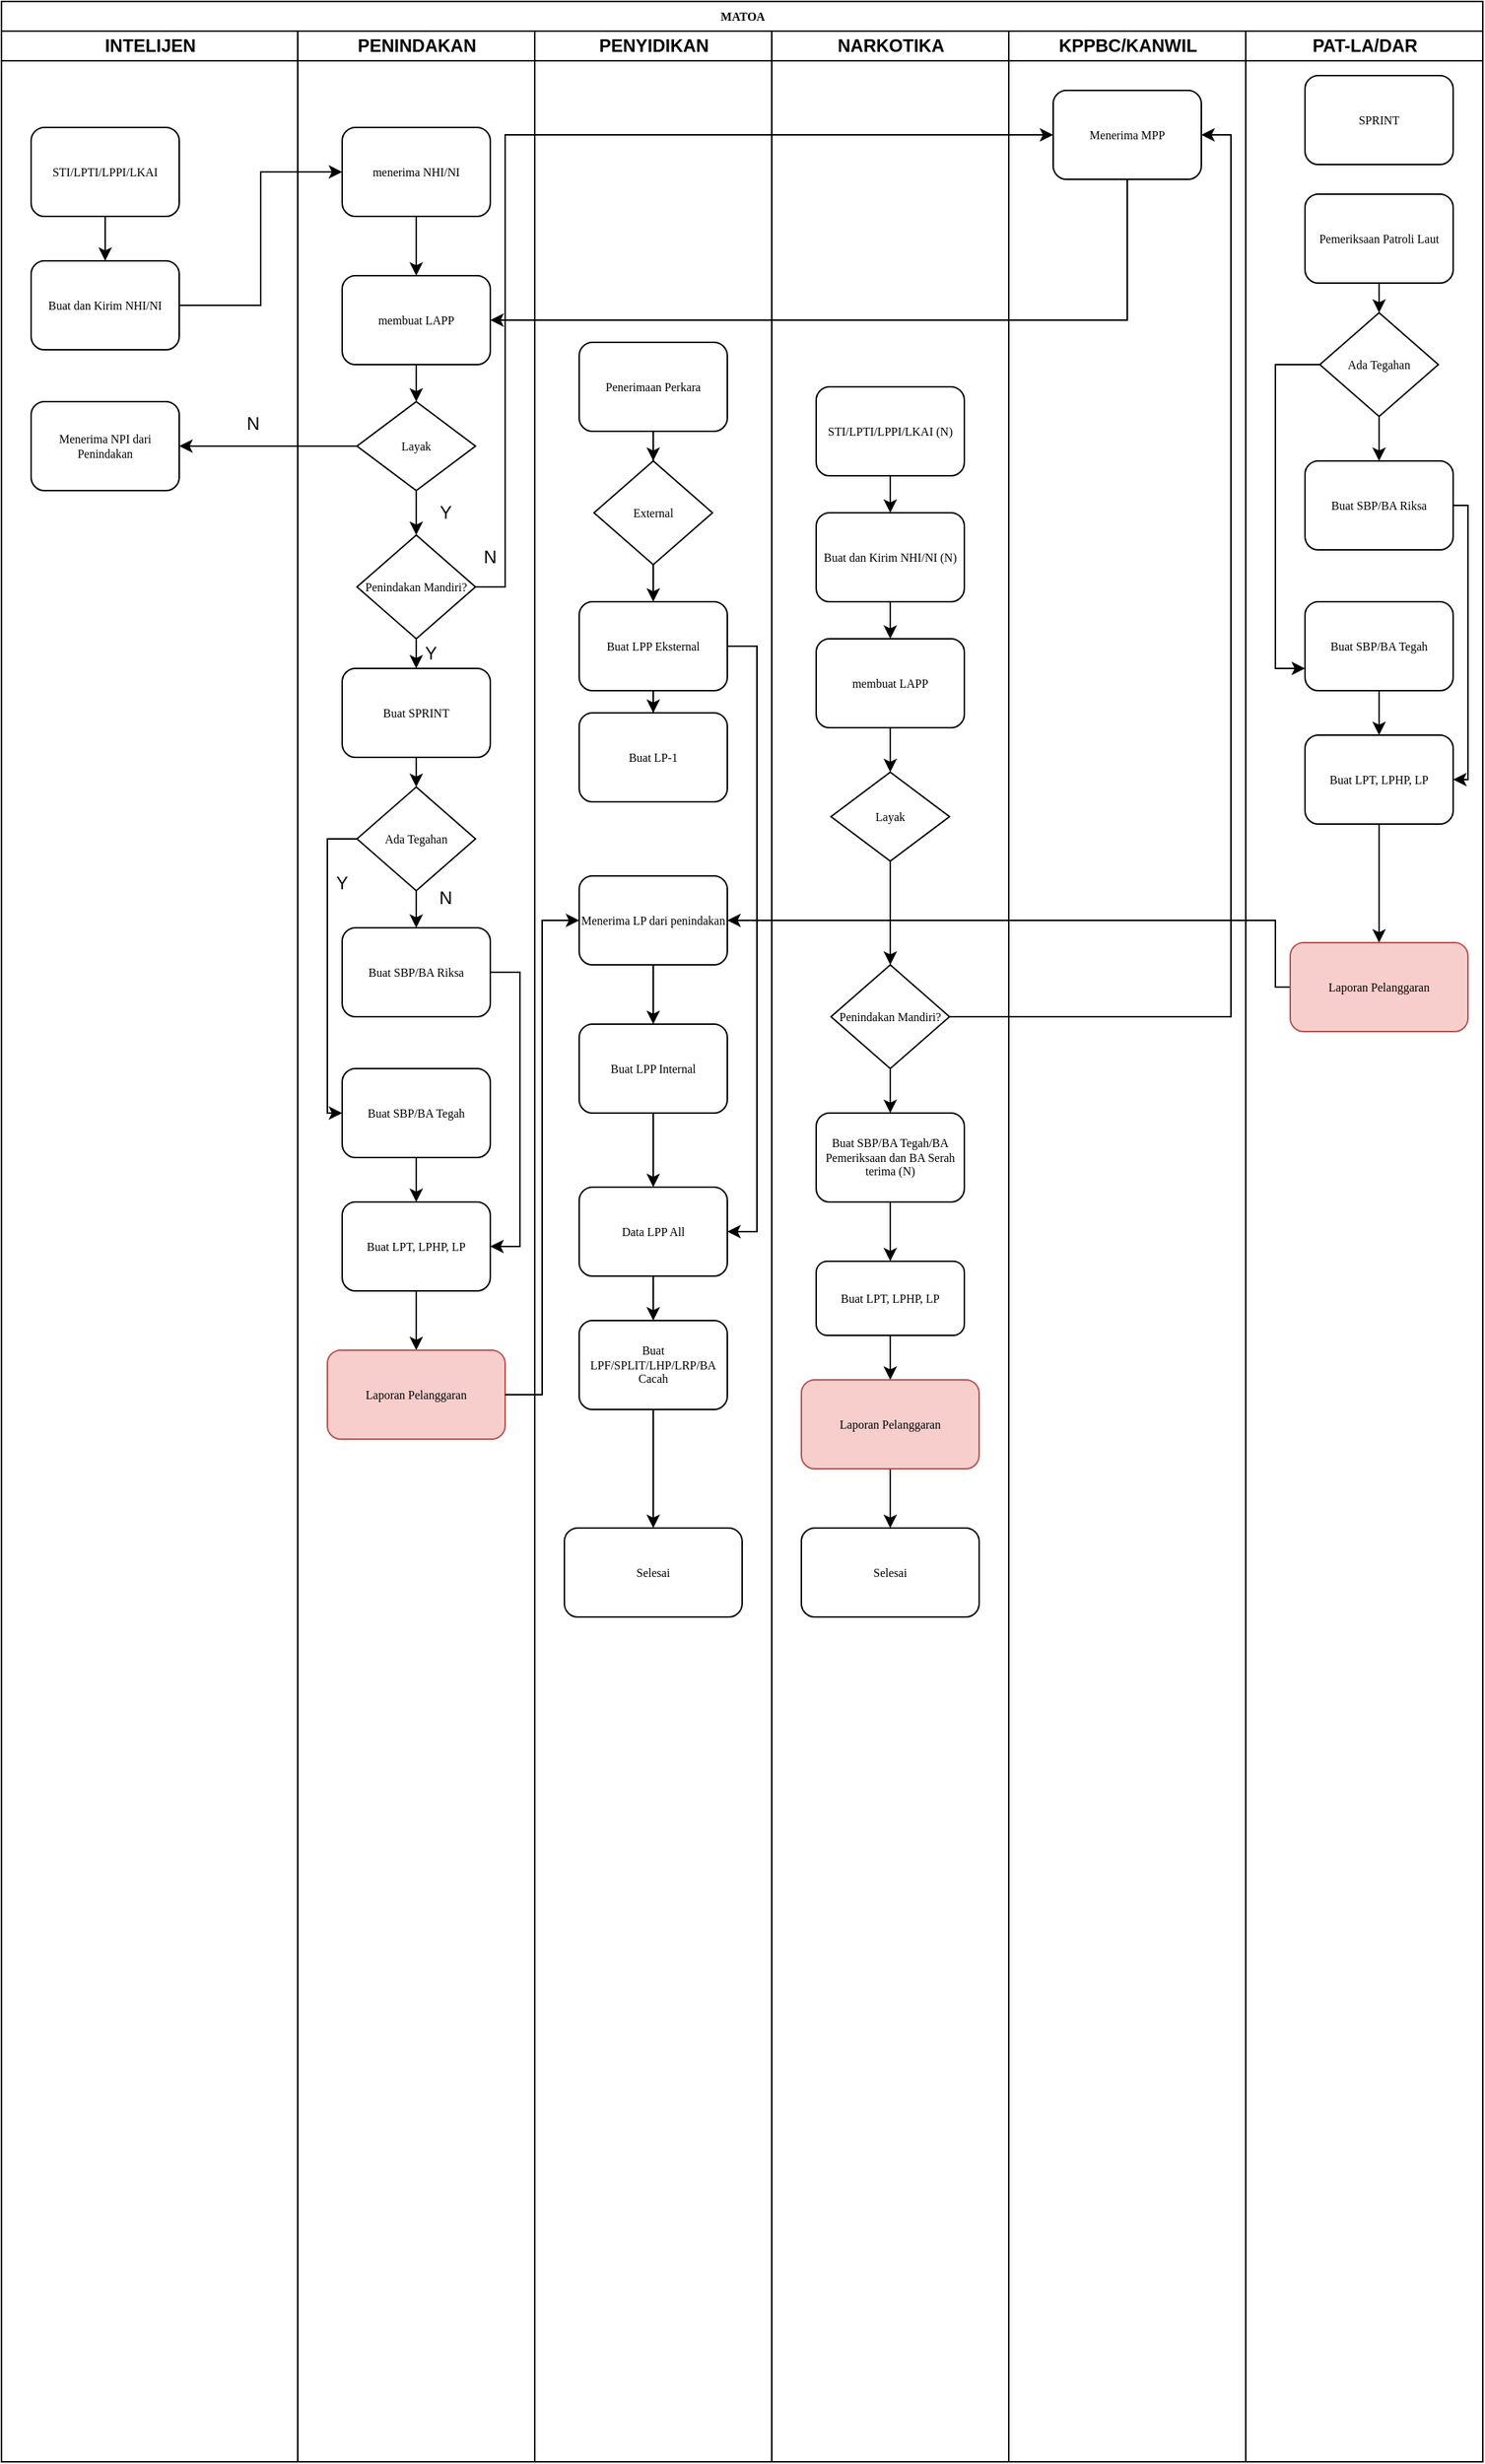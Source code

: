 <mxfile version="17.2.5" type="github">
  <diagram name="Page-1" id="74e2e168-ea6b-b213-b513-2b3c1d86103e">
    <mxGraphModel dx="1038" dy="539" grid="1" gridSize="10" guides="1" tooltips="1" connect="1" arrows="1" fold="1" page="1" pageScale="1" pageWidth="1100" pageHeight="850" background="none" math="0" shadow="0">
      <root>
        <mxCell id="0" />
        <mxCell id="1" parent="0" />
        <mxCell id="77e6c97f196da883-1" value="MATOA" style="swimlane;html=1;childLayout=stackLayout;startSize=20;rounded=0;shadow=0;labelBackgroundColor=none;strokeWidth=1;fontFamily=Verdana;fontSize=8;align=center;" parent="1" vertex="1">
          <mxGeometry x="70" y="20" width="1000" height="1660" as="geometry" />
        </mxCell>
        <mxCell id="77e6c97f196da883-2" value="INTELIJEN" style="swimlane;html=1;startSize=20;" parent="77e6c97f196da883-1" vertex="1">
          <mxGeometry y="20" width="200" height="1640" as="geometry" />
        </mxCell>
        <mxCell id="7GiVfeUsD4dQWoVJkpCe-1" style="edgeStyle=orthogonalEdgeStyle;rounded=0;orthogonalLoop=1;jettySize=auto;html=1;exitX=0.5;exitY=1;exitDx=0;exitDy=0;entryX=0.5;entryY=0;entryDx=0;entryDy=0;" edge="1" parent="77e6c97f196da883-2" source="77e6c97f196da883-8" target="77e6c97f196da883-9">
          <mxGeometry relative="1" as="geometry" />
        </mxCell>
        <mxCell id="77e6c97f196da883-8" value="STI/LPTI/LPPI/LKAI" style="rounded=1;whiteSpace=wrap;html=1;shadow=0;labelBackgroundColor=none;strokeWidth=1;fontFamily=Verdana;fontSize=8;align=center;" parent="77e6c97f196da883-2" vertex="1">
          <mxGeometry x="20" y="65" width="100" height="60" as="geometry" />
        </mxCell>
        <mxCell id="77e6c97f196da883-9" value="Buat dan Kirim NHI/NI" style="rounded=1;whiteSpace=wrap;html=1;shadow=0;labelBackgroundColor=none;strokeWidth=1;fontFamily=Verdana;fontSize=8;align=center;" parent="77e6c97f196da883-2" vertex="1">
          <mxGeometry x="20" y="155" width="100" height="60" as="geometry" />
        </mxCell>
        <mxCell id="7GiVfeUsD4dQWoVJkpCe-15" value="Menerima NPI dari Penindakan" style="rounded=1;whiteSpace=wrap;html=1;shadow=0;labelBackgroundColor=none;strokeWidth=1;fontFamily=Verdana;fontSize=8;align=center;" vertex="1" parent="77e6c97f196da883-2">
          <mxGeometry x="20" y="250" width="100" height="60" as="geometry" />
        </mxCell>
        <mxCell id="7GiVfeUsD4dQWoVJkpCe-20" value="N" style="text;html=1;strokeColor=none;fillColor=none;align=center;verticalAlign=middle;whiteSpace=wrap;rounded=0;" vertex="1" parent="77e6c97f196da883-2">
          <mxGeometry x="140" y="250" width="60" height="30" as="geometry" />
        </mxCell>
        <mxCell id="77e6c97f196da883-3" value="PENINDAKAN" style="swimlane;html=1;startSize=20;" parent="77e6c97f196da883-1" vertex="1">
          <mxGeometry x="200" y="20" width="160" height="1640" as="geometry" />
        </mxCell>
        <mxCell id="7GiVfeUsD4dQWoVJkpCe-5" style="edgeStyle=orthogonalEdgeStyle;rounded=0;orthogonalLoop=1;jettySize=auto;html=1;" edge="1" parent="77e6c97f196da883-3" source="77e6c97f196da883-11" target="7GiVfeUsD4dQWoVJkpCe-4">
          <mxGeometry relative="1" as="geometry" />
        </mxCell>
        <mxCell id="77e6c97f196da883-11" value="menerima NHI/NI" style="rounded=1;whiteSpace=wrap;html=1;shadow=0;labelBackgroundColor=none;strokeWidth=1;fontFamily=Verdana;fontSize=8;align=center;" parent="77e6c97f196da883-3" vertex="1">
          <mxGeometry x="30" y="65" width="100" height="60" as="geometry" />
        </mxCell>
        <mxCell id="7GiVfeUsD4dQWoVJkpCe-7" style="edgeStyle=orthogonalEdgeStyle;rounded=0;orthogonalLoop=1;jettySize=auto;html=1;exitX=0.5;exitY=1;exitDx=0;exitDy=0;" edge="1" parent="77e6c97f196da883-3" source="7GiVfeUsD4dQWoVJkpCe-4" target="7GiVfeUsD4dQWoVJkpCe-6">
          <mxGeometry relative="1" as="geometry" />
        </mxCell>
        <mxCell id="7GiVfeUsD4dQWoVJkpCe-4" value="membuat LAPP" style="rounded=1;whiteSpace=wrap;html=1;shadow=0;labelBackgroundColor=none;strokeWidth=1;fontFamily=Verdana;fontSize=8;align=center;" vertex="1" parent="77e6c97f196da883-3">
          <mxGeometry x="30" y="165" width="100" height="60" as="geometry" />
        </mxCell>
        <mxCell id="7GiVfeUsD4dQWoVJkpCe-6" value="Layak" style="rhombus;whiteSpace=wrap;html=1;rounded=0;shadow=0;labelBackgroundColor=none;strokeWidth=1;fontFamily=Verdana;fontSize=8;align=center;" vertex="1" parent="77e6c97f196da883-3">
          <mxGeometry x="40" y="250" width="80" height="60" as="geometry" />
        </mxCell>
        <mxCell id="7GiVfeUsD4dQWoVJkpCe-18" style="edgeStyle=orthogonalEdgeStyle;rounded=0;orthogonalLoop=1;jettySize=auto;html=1;entryX=0.5;entryY=0;entryDx=0;entryDy=0;" edge="1" parent="77e6c97f196da883-3" source="7GiVfeUsD4dQWoVJkpCe-13">
          <mxGeometry relative="1" as="geometry">
            <mxPoint x="80" y="430" as="targetPoint" />
          </mxGeometry>
        </mxCell>
        <mxCell id="7GiVfeUsD4dQWoVJkpCe-13" value="Penindakan Mandiri?" style="rhombus;whiteSpace=wrap;html=1;fontSize=8;fontFamily=Verdana;rounded=0;shadow=0;labelBackgroundColor=none;strokeWidth=1;" vertex="1" parent="77e6c97f196da883-3">
          <mxGeometry x="40" y="340" width="80" height="70" as="geometry" />
        </mxCell>
        <mxCell id="7GiVfeUsD4dQWoVJkpCe-14" value="" style="edgeStyle=orthogonalEdgeStyle;rounded=0;orthogonalLoop=1;jettySize=auto;html=1;" edge="1" parent="77e6c97f196da883-3" source="7GiVfeUsD4dQWoVJkpCe-6" target="7GiVfeUsD4dQWoVJkpCe-13">
          <mxGeometry relative="1" as="geometry" />
        </mxCell>
        <mxCell id="7GiVfeUsD4dQWoVJkpCe-38" style="edgeStyle=orthogonalEdgeStyle;rounded=0;orthogonalLoop=1;jettySize=auto;html=1;exitX=0.5;exitY=1;exitDx=0;exitDy=0;" edge="1" parent="77e6c97f196da883-3" source="7GiVfeUsD4dQWoVJkpCe-19" target="7GiVfeUsD4dQWoVJkpCe-24">
          <mxGeometry relative="1" as="geometry" />
        </mxCell>
        <mxCell id="7GiVfeUsD4dQWoVJkpCe-39" style="edgeStyle=orthogonalEdgeStyle;rounded=0;orthogonalLoop=1;jettySize=auto;html=1;exitX=0;exitY=0.5;exitDx=0;exitDy=0;entryX=0;entryY=0.5;entryDx=0;entryDy=0;" edge="1" parent="77e6c97f196da883-3" source="7GiVfeUsD4dQWoVJkpCe-19" target="7GiVfeUsD4dQWoVJkpCe-26">
          <mxGeometry relative="1" as="geometry" />
        </mxCell>
        <mxCell id="7GiVfeUsD4dQWoVJkpCe-19" value="Ada Tegahan" style="rhombus;whiteSpace=wrap;html=1;fontSize=8;fontFamily=Verdana;rounded=0;shadow=0;labelBackgroundColor=none;strokeWidth=1;" vertex="1" parent="77e6c97f196da883-3">
          <mxGeometry x="40" y="510" width="80" height="70" as="geometry" />
        </mxCell>
        <mxCell id="7GiVfeUsD4dQWoVJkpCe-21" value="Y" style="text;html=1;strokeColor=none;fillColor=none;align=center;verticalAlign=middle;whiteSpace=wrap;rounded=0;" vertex="1" parent="77e6c97f196da883-3">
          <mxGeometry x="70" y="310" width="60" height="30" as="geometry" />
        </mxCell>
        <mxCell id="7GiVfeUsD4dQWoVJkpCe-22" value="Y" style="text;html=1;strokeColor=none;fillColor=none;align=center;verticalAlign=middle;whiteSpace=wrap;rounded=0;" vertex="1" parent="77e6c97f196da883-3">
          <mxGeometry x="70" y="410" width="40" height="20" as="geometry" />
        </mxCell>
        <mxCell id="7GiVfeUsD4dQWoVJkpCe-42" style="edgeStyle=orthogonalEdgeStyle;rounded=0;orthogonalLoop=1;jettySize=auto;html=1;exitX=1;exitY=0.5;exitDx=0;exitDy=0;entryX=1;entryY=0.5;entryDx=0;entryDy=0;" edge="1" parent="77e6c97f196da883-3" source="7GiVfeUsD4dQWoVJkpCe-24" target="7GiVfeUsD4dQWoVJkpCe-35">
          <mxGeometry relative="1" as="geometry" />
        </mxCell>
        <mxCell id="7GiVfeUsD4dQWoVJkpCe-24" value="Buat SBP/BA Riksa" style="rounded=1;whiteSpace=wrap;html=1;shadow=0;labelBackgroundColor=none;strokeWidth=1;fontFamily=Verdana;fontSize=8;align=center;" vertex="1" parent="77e6c97f196da883-3">
          <mxGeometry x="30" y="605" width="100" height="60" as="geometry" />
        </mxCell>
        <mxCell id="7GiVfeUsD4dQWoVJkpCe-31" value="N" style="text;html=1;strokeColor=none;fillColor=none;align=center;verticalAlign=middle;whiteSpace=wrap;rounded=0;" vertex="1" parent="77e6c97f196da883-3">
          <mxGeometry x="120" y="350" width="20" height="10" as="geometry" />
        </mxCell>
        <mxCell id="7GiVfeUsD4dQWoVJkpCe-41" style="edgeStyle=orthogonalEdgeStyle;rounded=0;orthogonalLoop=1;jettySize=auto;html=1;exitX=0.5;exitY=1;exitDx=0;exitDy=0;" edge="1" parent="77e6c97f196da883-3" source="7GiVfeUsD4dQWoVJkpCe-26" target="7GiVfeUsD4dQWoVJkpCe-35">
          <mxGeometry relative="1" as="geometry" />
        </mxCell>
        <mxCell id="7GiVfeUsD4dQWoVJkpCe-26" value="Buat SBP/BA Tegah" style="rounded=1;whiteSpace=wrap;html=1;shadow=0;labelBackgroundColor=none;strokeWidth=1;fontFamily=Verdana;fontSize=8;align=center;" vertex="1" parent="77e6c97f196da883-3">
          <mxGeometry x="30" y="700" width="100" height="60" as="geometry" />
        </mxCell>
        <mxCell id="7GiVfeUsD4dQWoVJkpCe-68" style="edgeStyle=orthogonalEdgeStyle;rounded=0;orthogonalLoop=1;jettySize=auto;html=1;exitX=0.5;exitY=1;exitDx=0;exitDy=0;entryX=0.5;entryY=0;entryDx=0;entryDy=0;" edge="1" parent="77e6c97f196da883-3" source="7GiVfeUsD4dQWoVJkpCe-35" target="7GiVfeUsD4dQWoVJkpCe-66">
          <mxGeometry relative="1" as="geometry" />
        </mxCell>
        <mxCell id="7GiVfeUsD4dQWoVJkpCe-35" value="Buat LPT, LPHP, LP" style="rounded=1;whiteSpace=wrap;html=1;shadow=0;labelBackgroundColor=none;strokeWidth=1;fontFamily=Verdana;fontSize=8;align=center;" vertex="1" parent="77e6c97f196da883-3">
          <mxGeometry x="30" y="790" width="100" height="60" as="geometry" />
        </mxCell>
        <mxCell id="7GiVfeUsD4dQWoVJkpCe-36" value="Buat SPRINT" style="rounded=1;whiteSpace=wrap;html=1;shadow=0;labelBackgroundColor=none;strokeWidth=1;fontFamily=Verdana;fontSize=8;align=center;" vertex="1" parent="77e6c97f196da883-3">
          <mxGeometry x="30" y="430" width="100" height="60" as="geometry" />
        </mxCell>
        <mxCell id="7GiVfeUsD4dQWoVJkpCe-43" value="N" style="text;html=1;strokeColor=none;fillColor=none;align=center;verticalAlign=middle;whiteSpace=wrap;rounded=0;" vertex="1" parent="77e6c97f196da883-3">
          <mxGeometry x="90" y="580" width="20" height="10" as="geometry" />
        </mxCell>
        <mxCell id="7GiVfeUsD4dQWoVJkpCe-44" value="Y" style="text;html=1;strokeColor=none;fillColor=none;align=center;verticalAlign=middle;whiteSpace=wrap;rounded=0;" vertex="1" parent="77e6c97f196da883-3">
          <mxGeometry x="20" y="570" width="20" height="10" as="geometry" />
        </mxCell>
        <mxCell id="7GiVfeUsD4dQWoVJkpCe-66" value="Laporan Pelanggaran" style="whiteSpace=wrap;html=1;fontSize=8;fontFamily=Verdana;rounded=1;shadow=0;labelBackgroundColor=none;strokeWidth=1;fillColor=#f8cecc;strokeColor=#b85450;" vertex="1" parent="77e6c97f196da883-3">
          <mxGeometry x="20" y="890" width="120" height="60" as="geometry" />
        </mxCell>
        <mxCell id="77e6c97f196da883-4" value="PENYIDIKAN" style="swimlane;html=1;startSize=20;" parent="77e6c97f196da883-1" vertex="1">
          <mxGeometry x="360" y="20" width="160" height="1640" as="geometry">
            <mxRectangle x="360" y="20" width="30" height="1110" as="alternateBounds" />
          </mxGeometry>
        </mxCell>
        <mxCell id="7GiVfeUsD4dQWoVJkpCe-46" value="Menerima LP dari penindakan" style="rounded=1;whiteSpace=wrap;html=1;shadow=0;labelBackgroundColor=none;strokeWidth=1;fontFamily=Verdana;fontSize=8;align=center;" vertex="1" parent="77e6c97f196da883-4">
          <mxGeometry x="30" y="570" width="100" height="60" as="geometry" />
        </mxCell>
        <mxCell id="7GiVfeUsD4dQWoVJkpCe-75" style="edgeStyle=orthogonalEdgeStyle;rounded=0;orthogonalLoop=1;jettySize=auto;html=1;exitX=0.5;exitY=1;exitDx=0;exitDy=0;" edge="1" parent="77e6c97f196da883-4" source="7GiVfeUsD4dQWoVJkpCe-71" target="7GiVfeUsD4dQWoVJkpCe-72">
          <mxGeometry relative="1" as="geometry" />
        </mxCell>
        <mxCell id="7GiVfeUsD4dQWoVJkpCe-71" value="Penerimaan Perkara" style="rounded=1;whiteSpace=wrap;html=1;shadow=0;labelBackgroundColor=none;strokeWidth=1;fontFamily=Verdana;fontSize=8;align=center;" vertex="1" parent="77e6c97f196da883-4">
          <mxGeometry x="30" y="210" width="100" height="60" as="geometry" />
        </mxCell>
        <mxCell id="7GiVfeUsD4dQWoVJkpCe-79" style="edgeStyle=orthogonalEdgeStyle;rounded=0;orthogonalLoop=1;jettySize=auto;html=1;entryX=0.5;entryY=0;entryDx=0;entryDy=0;" edge="1" parent="77e6c97f196da883-4" source="7GiVfeUsD4dQWoVJkpCe-72" target="7GiVfeUsD4dQWoVJkpCe-78">
          <mxGeometry relative="1" as="geometry" />
        </mxCell>
        <mxCell id="7GiVfeUsD4dQWoVJkpCe-72" value="External" style="rhombus;whiteSpace=wrap;html=1;fontSize=8;fontFamily=Verdana;rounded=0;shadow=0;labelBackgroundColor=none;strokeWidth=1;" vertex="1" parent="77e6c97f196da883-4">
          <mxGeometry x="40" y="290" width="80" height="70" as="geometry" />
        </mxCell>
        <mxCell id="7GiVfeUsD4dQWoVJkpCe-81" style="edgeStyle=orthogonalEdgeStyle;rounded=0;orthogonalLoop=1;jettySize=auto;html=1;exitX=0.5;exitY=1;exitDx=0;exitDy=0;" edge="1" parent="77e6c97f196da883-4" source="7GiVfeUsD4dQWoVJkpCe-78" target="7GiVfeUsD4dQWoVJkpCe-80">
          <mxGeometry relative="1" as="geometry" />
        </mxCell>
        <mxCell id="7GiVfeUsD4dQWoVJkpCe-87" style="edgeStyle=orthogonalEdgeStyle;rounded=0;orthogonalLoop=1;jettySize=auto;html=1;exitX=1;exitY=0.5;exitDx=0;exitDy=0;entryX=1;entryY=0.5;entryDx=0;entryDy=0;" edge="1" parent="77e6c97f196da883-4" source="7GiVfeUsD4dQWoVJkpCe-78" target="7GiVfeUsD4dQWoVJkpCe-84">
          <mxGeometry relative="1" as="geometry" />
        </mxCell>
        <mxCell id="7GiVfeUsD4dQWoVJkpCe-78" value="Buat LPP Eksternal" style="rounded=1;whiteSpace=wrap;html=1;shadow=0;labelBackgroundColor=none;strokeWidth=1;fontFamily=Verdana;fontSize=8;align=center;" vertex="1" parent="77e6c97f196da883-4">
          <mxGeometry x="30" y="385" width="100" height="60" as="geometry" />
        </mxCell>
        <mxCell id="7GiVfeUsD4dQWoVJkpCe-80" value="Buat LP-1" style="rounded=1;whiteSpace=wrap;html=1;shadow=0;labelBackgroundColor=none;strokeWidth=1;fontFamily=Verdana;fontSize=8;align=center;" vertex="1" parent="77e6c97f196da883-4">
          <mxGeometry x="30" y="460" width="100" height="60" as="geometry" />
        </mxCell>
        <mxCell id="7GiVfeUsD4dQWoVJkpCe-86" style="edgeStyle=orthogonalEdgeStyle;rounded=0;orthogonalLoop=1;jettySize=auto;html=1;exitX=0.5;exitY=1;exitDx=0;exitDy=0;entryX=0.5;entryY=0;entryDx=0;entryDy=0;" edge="1" parent="77e6c97f196da883-4" source="7GiVfeUsD4dQWoVJkpCe-83" target="7GiVfeUsD4dQWoVJkpCe-84">
          <mxGeometry relative="1" as="geometry" />
        </mxCell>
        <mxCell id="7GiVfeUsD4dQWoVJkpCe-83" value="Buat LPP Internal" style="rounded=1;whiteSpace=wrap;html=1;shadow=0;labelBackgroundColor=none;strokeWidth=1;fontFamily=Verdana;fontSize=8;align=center;" vertex="1" parent="77e6c97f196da883-4">
          <mxGeometry x="30" y="670" width="100" height="60" as="geometry" />
        </mxCell>
        <mxCell id="7GiVfeUsD4dQWoVJkpCe-84" value="Data LPP All" style="rounded=1;whiteSpace=wrap;html=1;shadow=0;labelBackgroundColor=none;strokeWidth=1;fontFamily=Verdana;fontSize=8;align=center;" vertex="1" parent="77e6c97f196da883-4">
          <mxGeometry x="30" y="780" width="100" height="60" as="geometry" />
        </mxCell>
        <mxCell id="7GiVfeUsD4dQWoVJkpCe-89" value="Buat LPF/SPLIT/LHP/LRP/BA Cacah" style="rounded=1;whiteSpace=wrap;html=1;shadow=0;labelBackgroundColor=none;strokeWidth=1;fontFamily=Verdana;fontSize=8;align=center;" vertex="1" parent="77e6c97f196da883-4">
          <mxGeometry x="30" y="870" width="100" height="60" as="geometry" />
        </mxCell>
        <mxCell id="77e6c97f196da883-5" value="NARKOTIKA" style="swimlane;html=1;startSize=20;" parent="77e6c97f196da883-1" vertex="1">
          <mxGeometry x="520" y="20" width="160" height="1640" as="geometry" />
        </mxCell>
        <mxCell id="7GiVfeUsD4dQWoVJkpCe-97" style="edgeStyle=orthogonalEdgeStyle;rounded=0;orthogonalLoop=1;jettySize=auto;html=1;exitX=0.5;exitY=1;exitDx=0;exitDy=0;" edge="1" parent="77e6c97f196da883-5" source="7GiVfeUsD4dQWoVJkpCe-93" target="7GiVfeUsD4dQWoVJkpCe-94">
          <mxGeometry relative="1" as="geometry" />
        </mxCell>
        <mxCell id="7GiVfeUsD4dQWoVJkpCe-93" value="STI/LPTI/LPPI/LKAI (N)" style="rounded=1;whiteSpace=wrap;html=1;shadow=0;labelBackgroundColor=none;strokeWidth=1;fontFamily=Verdana;fontSize=8;align=center;" vertex="1" parent="77e6c97f196da883-5">
          <mxGeometry x="30" y="240" width="100" height="60" as="geometry" />
        </mxCell>
        <mxCell id="7GiVfeUsD4dQWoVJkpCe-98" style="edgeStyle=orthogonalEdgeStyle;rounded=0;orthogonalLoop=1;jettySize=auto;html=1;exitX=0.5;exitY=1;exitDx=0;exitDy=0;" edge="1" parent="77e6c97f196da883-5" source="7GiVfeUsD4dQWoVJkpCe-94" target="7GiVfeUsD4dQWoVJkpCe-95">
          <mxGeometry relative="1" as="geometry" />
        </mxCell>
        <mxCell id="7GiVfeUsD4dQWoVJkpCe-94" value="Buat dan Kirim NHI/NI (N)" style="rounded=1;whiteSpace=wrap;html=1;shadow=0;labelBackgroundColor=none;strokeWidth=1;fontFamily=Verdana;fontSize=8;align=center;" vertex="1" parent="77e6c97f196da883-5">
          <mxGeometry x="30" y="325" width="100" height="60" as="geometry" />
        </mxCell>
        <mxCell id="7GiVfeUsD4dQWoVJkpCe-99" style="edgeStyle=orthogonalEdgeStyle;rounded=0;orthogonalLoop=1;jettySize=auto;html=1;exitX=0.5;exitY=1;exitDx=0;exitDy=0;" edge="1" parent="77e6c97f196da883-5" source="7GiVfeUsD4dQWoVJkpCe-95" target="7GiVfeUsD4dQWoVJkpCe-96">
          <mxGeometry relative="1" as="geometry" />
        </mxCell>
        <mxCell id="7GiVfeUsD4dQWoVJkpCe-95" value="membuat LAPP" style="rounded=1;whiteSpace=wrap;html=1;shadow=0;labelBackgroundColor=none;strokeWidth=1;fontFamily=Verdana;fontSize=8;align=center;" vertex="1" parent="77e6c97f196da883-5">
          <mxGeometry x="30" y="410" width="100" height="60" as="geometry" />
        </mxCell>
        <mxCell id="7GiVfeUsD4dQWoVJkpCe-101" style="edgeStyle=orthogonalEdgeStyle;rounded=0;orthogonalLoop=1;jettySize=auto;html=1;exitX=0.5;exitY=1;exitDx=0;exitDy=0;" edge="1" parent="77e6c97f196da883-5" source="7GiVfeUsD4dQWoVJkpCe-96" target="7GiVfeUsD4dQWoVJkpCe-100">
          <mxGeometry relative="1" as="geometry" />
        </mxCell>
        <mxCell id="7GiVfeUsD4dQWoVJkpCe-96" value="Layak" style="rhombus;whiteSpace=wrap;html=1;rounded=0;shadow=0;labelBackgroundColor=none;strokeWidth=1;fontFamily=Verdana;fontSize=8;align=center;" vertex="1" parent="77e6c97f196da883-5">
          <mxGeometry x="40" y="500" width="80" height="60" as="geometry" />
        </mxCell>
        <mxCell id="7GiVfeUsD4dQWoVJkpCe-103" style="edgeStyle=orthogonalEdgeStyle;rounded=0;orthogonalLoop=1;jettySize=auto;html=1;exitX=0.5;exitY=1;exitDx=0;exitDy=0;" edge="1" parent="77e6c97f196da883-5" source="7GiVfeUsD4dQWoVJkpCe-100" target="7GiVfeUsD4dQWoVJkpCe-102">
          <mxGeometry relative="1" as="geometry" />
        </mxCell>
        <mxCell id="7GiVfeUsD4dQWoVJkpCe-100" value="Penindakan Mandiri?" style="rhombus;whiteSpace=wrap;html=1;fontSize=8;fontFamily=Verdana;rounded=0;shadow=0;labelBackgroundColor=none;strokeWidth=1;" vertex="1" parent="77e6c97f196da883-5">
          <mxGeometry x="40" y="630" width="80" height="70" as="geometry" />
        </mxCell>
        <mxCell id="7GiVfeUsD4dQWoVJkpCe-105" style="edgeStyle=orthogonalEdgeStyle;rounded=0;orthogonalLoop=1;jettySize=auto;html=1;exitX=0.5;exitY=1;exitDx=0;exitDy=0;" edge="1" parent="77e6c97f196da883-5" source="7GiVfeUsD4dQWoVJkpCe-102" target="7GiVfeUsD4dQWoVJkpCe-104">
          <mxGeometry relative="1" as="geometry" />
        </mxCell>
        <mxCell id="7GiVfeUsD4dQWoVJkpCe-102" value="Buat SBP/BA Tegah/BA Pemeriksaan dan BA Serah terima (N)" style="rounded=1;whiteSpace=wrap;html=1;shadow=0;labelBackgroundColor=none;strokeWidth=1;fontFamily=Verdana;fontSize=8;align=center;" vertex="1" parent="77e6c97f196da883-5">
          <mxGeometry x="30" y="730" width="100" height="60" as="geometry" />
        </mxCell>
        <mxCell id="7GiVfeUsD4dQWoVJkpCe-107" style="edgeStyle=orthogonalEdgeStyle;rounded=0;orthogonalLoop=1;jettySize=auto;html=1;" edge="1" parent="77e6c97f196da883-5" source="7GiVfeUsD4dQWoVJkpCe-104" target="7GiVfeUsD4dQWoVJkpCe-106">
          <mxGeometry relative="1" as="geometry" />
        </mxCell>
        <mxCell id="7GiVfeUsD4dQWoVJkpCe-104" value="Buat LPT, LPHP, LP" style="rounded=1;whiteSpace=wrap;html=1;shadow=0;labelBackgroundColor=none;strokeWidth=1;fontFamily=Verdana;fontSize=8;align=center;" vertex="1" parent="77e6c97f196da883-5">
          <mxGeometry x="30" y="830" width="100" height="50" as="geometry" />
        </mxCell>
        <mxCell id="7GiVfeUsD4dQWoVJkpCe-113" style="edgeStyle=orthogonalEdgeStyle;rounded=0;orthogonalLoop=1;jettySize=auto;html=1;" edge="1" parent="77e6c97f196da883-5" source="7GiVfeUsD4dQWoVJkpCe-106" target="7GiVfeUsD4dQWoVJkpCe-112">
          <mxGeometry relative="1" as="geometry" />
        </mxCell>
        <mxCell id="7GiVfeUsD4dQWoVJkpCe-106" value="Laporan Pelanggaran" style="whiteSpace=wrap;html=1;fontSize=8;fontFamily=Verdana;rounded=1;shadow=0;labelBackgroundColor=none;strokeWidth=1;fillColor=#f8cecc;strokeColor=#b85450;" vertex="1" parent="77e6c97f196da883-5">
          <mxGeometry x="20" y="910" width="120" height="60" as="geometry" />
        </mxCell>
        <mxCell id="7GiVfeUsD4dQWoVJkpCe-112" value="Selesai" style="whiteSpace=wrap;html=1;fontSize=8;fontFamily=Verdana;rounded=1;shadow=0;labelBackgroundColor=none;strokeWidth=1;" vertex="1" parent="77e6c97f196da883-5">
          <mxGeometry x="20" y="1010" width="120" height="60" as="geometry" />
        </mxCell>
        <mxCell id="77e6c97f196da883-6" value="KPPBC/KANWIL" style="swimlane;html=1;startSize=20;" parent="77e6c97f196da883-1" vertex="1">
          <mxGeometry x="680" y="20" width="160" height="1640" as="geometry" />
        </mxCell>
        <mxCell id="7GiVfeUsD4dQWoVJkpCe-30" value="Menerima MPP" style="rounded=1;whiteSpace=wrap;html=1;shadow=0;labelBackgroundColor=none;strokeWidth=1;fontFamily=Verdana;fontSize=8;align=center;" vertex="1" parent="77e6c97f196da883-6">
          <mxGeometry x="30" y="40" width="100" height="60" as="geometry" />
        </mxCell>
        <mxCell id="77e6c97f196da883-7" value="PAT-LA/DAR" style="swimlane;html=1;startSize=20;" parent="77e6c97f196da883-1" vertex="1">
          <mxGeometry x="840" y="20" width="160" height="1640" as="geometry" />
        </mxCell>
        <mxCell id="7GiVfeUsD4dQWoVJkpCe-54" style="edgeStyle=orthogonalEdgeStyle;rounded=0;orthogonalLoop=1;jettySize=auto;html=1;exitX=0.5;exitY=1;exitDx=0;exitDy=0;entryX=0.5;entryY=0;entryDx=0;entryDy=0;" edge="1" parent="77e6c97f196da883-7" source="7GiVfeUsD4dQWoVJkpCe-48" target="7GiVfeUsD4dQWoVJkpCe-52">
          <mxGeometry relative="1" as="geometry" />
        </mxCell>
        <mxCell id="7GiVfeUsD4dQWoVJkpCe-48" value="Pemeriksaan Patroli Laut" style="rounded=1;whiteSpace=wrap;html=1;shadow=0;labelBackgroundColor=none;strokeWidth=1;fontFamily=Verdana;fontSize=8;align=center;" vertex="1" parent="77e6c97f196da883-7">
          <mxGeometry x="40" y="110" width="100" height="60" as="geometry" />
        </mxCell>
        <mxCell id="7GiVfeUsD4dQWoVJkpCe-59" style="edgeStyle=orthogonalEdgeStyle;rounded=0;orthogonalLoop=1;jettySize=auto;html=1;entryX=0.5;entryY=0;entryDx=0;entryDy=0;" edge="1" parent="77e6c97f196da883-7" source="7GiVfeUsD4dQWoVJkpCe-52" target="7GiVfeUsD4dQWoVJkpCe-56">
          <mxGeometry relative="1" as="geometry" />
        </mxCell>
        <mxCell id="7GiVfeUsD4dQWoVJkpCe-60" style="edgeStyle=orthogonalEdgeStyle;rounded=0;orthogonalLoop=1;jettySize=auto;html=1;entryX=0;entryY=0.75;entryDx=0;entryDy=0;" edge="1" parent="77e6c97f196da883-7" source="7GiVfeUsD4dQWoVJkpCe-52" target="7GiVfeUsD4dQWoVJkpCe-57">
          <mxGeometry relative="1" as="geometry">
            <Array as="points">
              <mxPoint x="20" y="225" />
              <mxPoint x="20" y="430" />
            </Array>
          </mxGeometry>
        </mxCell>
        <mxCell id="7GiVfeUsD4dQWoVJkpCe-52" value="Ada Tegahan" style="rhombus;whiteSpace=wrap;html=1;fontSize=8;fontFamily=Verdana;rounded=0;shadow=0;labelBackgroundColor=none;strokeWidth=1;" vertex="1" parent="77e6c97f196da883-7">
          <mxGeometry x="50" y="190" width="80" height="70" as="geometry" />
        </mxCell>
        <mxCell id="7GiVfeUsD4dQWoVJkpCe-53" value="SPRINT" style="rounded=1;whiteSpace=wrap;html=1;shadow=0;labelBackgroundColor=none;strokeWidth=1;fontFamily=Verdana;fontSize=8;align=center;" vertex="1" parent="77e6c97f196da883-7">
          <mxGeometry x="40" y="30" width="100" height="60" as="geometry" />
        </mxCell>
        <mxCell id="7GiVfeUsD4dQWoVJkpCe-61" style="edgeStyle=orthogonalEdgeStyle;rounded=0;orthogonalLoop=1;jettySize=auto;html=1;exitX=1;exitY=0.5;exitDx=0;exitDy=0;entryX=1;entryY=0.5;entryDx=0;entryDy=0;" edge="1" parent="77e6c97f196da883-7" source="7GiVfeUsD4dQWoVJkpCe-56" target="7GiVfeUsD4dQWoVJkpCe-58">
          <mxGeometry relative="1" as="geometry">
            <Array as="points">
              <mxPoint x="150" y="320" />
              <mxPoint x="150" y="505" />
            </Array>
          </mxGeometry>
        </mxCell>
        <mxCell id="7GiVfeUsD4dQWoVJkpCe-56" value="Buat SBP/BA Riksa" style="rounded=1;whiteSpace=wrap;html=1;shadow=0;labelBackgroundColor=none;strokeWidth=1;fontFamily=Verdana;fontSize=8;align=center;" vertex="1" parent="77e6c97f196da883-7">
          <mxGeometry x="40" y="290" width="100" height="60" as="geometry" />
        </mxCell>
        <mxCell id="7GiVfeUsD4dQWoVJkpCe-62" style="edgeStyle=orthogonalEdgeStyle;rounded=0;orthogonalLoop=1;jettySize=auto;html=1;exitX=0.5;exitY=1;exitDx=0;exitDy=0;entryX=0.5;entryY=0;entryDx=0;entryDy=0;" edge="1" parent="77e6c97f196da883-7" source="7GiVfeUsD4dQWoVJkpCe-57" target="7GiVfeUsD4dQWoVJkpCe-58">
          <mxGeometry relative="1" as="geometry" />
        </mxCell>
        <mxCell id="7GiVfeUsD4dQWoVJkpCe-57" value="Buat SBP/BA Tegah" style="rounded=1;whiteSpace=wrap;html=1;shadow=0;labelBackgroundColor=none;strokeWidth=1;fontFamily=Verdana;fontSize=8;align=center;" vertex="1" parent="77e6c97f196da883-7">
          <mxGeometry x="40" y="385" width="100" height="60" as="geometry" />
        </mxCell>
        <mxCell id="7GiVfeUsD4dQWoVJkpCe-58" value="Buat LPT, LPHP, LP" style="rounded=1;whiteSpace=wrap;html=1;shadow=0;labelBackgroundColor=none;strokeWidth=1;fontFamily=Verdana;fontSize=8;align=center;" vertex="1" parent="77e6c97f196da883-7">
          <mxGeometry x="40" y="475" width="100" height="60" as="geometry" />
        </mxCell>
        <mxCell id="7GiVfeUsD4dQWoVJkpCe-3" style="edgeStyle=orthogonalEdgeStyle;rounded=0;orthogonalLoop=1;jettySize=auto;html=1;exitX=1;exitY=0.5;exitDx=0;exitDy=0;entryX=0;entryY=0.5;entryDx=0;entryDy=0;" edge="1" parent="77e6c97f196da883-1" source="77e6c97f196da883-9" target="77e6c97f196da883-11">
          <mxGeometry relative="1" as="geometry" />
        </mxCell>
        <mxCell id="7GiVfeUsD4dQWoVJkpCe-16" style="edgeStyle=orthogonalEdgeStyle;rounded=0;orthogonalLoop=1;jettySize=auto;html=1;exitX=0;exitY=0.5;exitDx=0;exitDy=0;entryX=1;entryY=0.5;entryDx=0;entryDy=0;" edge="1" parent="77e6c97f196da883-1" source="7GiVfeUsD4dQWoVJkpCe-6" target="7GiVfeUsD4dQWoVJkpCe-15">
          <mxGeometry relative="1" as="geometry" />
        </mxCell>
        <mxCell id="7GiVfeUsD4dQWoVJkpCe-29" style="edgeStyle=orthogonalEdgeStyle;rounded=0;orthogonalLoop=1;jettySize=auto;html=1;exitX=1;exitY=0.5;exitDx=0;exitDy=0;entryX=0;entryY=0.5;entryDx=0;entryDy=0;" edge="1" parent="77e6c97f196da883-1" source="7GiVfeUsD4dQWoVJkpCe-13" target="7GiVfeUsD4dQWoVJkpCe-30">
          <mxGeometry relative="1" as="geometry">
            <mxPoint x="770" y="395" as="targetPoint" />
            <Array as="points">
              <mxPoint x="340" y="395" />
              <mxPoint x="340" y="90" />
            </Array>
          </mxGeometry>
        </mxCell>
        <mxCell id="7GiVfeUsD4dQWoVJkpCe-33" style="edgeStyle=orthogonalEdgeStyle;rounded=0;orthogonalLoop=1;jettySize=auto;html=1;exitX=0.5;exitY=1;exitDx=0;exitDy=0;entryX=1;entryY=0.5;entryDx=0;entryDy=0;" edge="1" parent="77e6c97f196da883-1" source="7GiVfeUsD4dQWoVJkpCe-30" target="7GiVfeUsD4dQWoVJkpCe-4">
          <mxGeometry relative="1" as="geometry" />
        </mxCell>
        <mxCell id="7GiVfeUsD4dQWoVJkpCe-70" style="edgeStyle=orthogonalEdgeStyle;rounded=0;orthogonalLoop=1;jettySize=auto;html=1;entryX=0;entryY=0.5;entryDx=0;entryDy=0;" edge="1" parent="77e6c97f196da883-1" source="7GiVfeUsD4dQWoVJkpCe-66" target="7GiVfeUsD4dQWoVJkpCe-46">
          <mxGeometry relative="1" as="geometry" />
        </mxCell>
        <mxCell id="7GiVfeUsD4dQWoVJkpCe-109" style="edgeStyle=orthogonalEdgeStyle;rounded=0;orthogonalLoop=1;jettySize=auto;html=1;entryX=1;entryY=0.5;entryDx=0;entryDy=0;" edge="1" parent="77e6c97f196da883-1" source="7GiVfeUsD4dQWoVJkpCe-100" target="7GiVfeUsD4dQWoVJkpCe-30">
          <mxGeometry relative="1" as="geometry" />
        </mxCell>
        <mxCell id="7GiVfeUsD4dQWoVJkpCe-37" style="edgeStyle=orthogonalEdgeStyle;rounded=0;orthogonalLoop=1;jettySize=auto;html=1;" edge="1" parent="1" source="7GiVfeUsD4dQWoVJkpCe-36">
          <mxGeometry relative="1" as="geometry">
            <mxPoint x="350" y="550" as="targetPoint" />
          </mxGeometry>
        </mxCell>
        <mxCell id="7GiVfeUsD4dQWoVJkpCe-92" style="edgeStyle=orthogonalEdgeStyle;rounded=0;orthogonalLoop=1;jettySize=auto;html=1;entryX=1;entryY=0.5;entryDx=0;entryDy=0;" edge="1" parent="1" source="7GiVfeUsD4dQWoVJkpCe-63" target="7GiVfeUsD4dQWoVJkpCe-46">
          <mxGeometry relative="1" as="geometry">
            <Array as="points">
              <mxPoint x="930" y="685" />
              <mxPoint x="930" y="640" />
            </Array>
          </mxGeometry>
        </mxCell>
        <mxCell id="7GiVfeUsD4dQWoVJkpCe-63" value="Laporan Pelanggaran" style="whiteSpace=wrap;html=1;fontSize=8;fontFamily=Verdana;rounded=1;shadow=0;labelBackgroundColor=none;strokeWidth=1;fillColor=#f8cecc;strokeColor=#b85450;" vertex="1" parent="1">
          <mxGeometry x="940" y="655" width="120" height="60" as="geometry" />
        </mxCell>
        <mxCell id="7GiVfeUsD4dQWoVJkpCe-64" value="" style="edgeStyle=orthogonalEdgeStyle;rounded=0;orthogonalLoop=1;jettySize=auto;html=1;" edge="1" parent="1" source="7GiVfeUsD4dQWoVJkpCe-58" target="7GiVfeUsD4dQWoVJkpCe-63">
          <mxGeometry relative="1" as="geometry" />
        </mxCell>
        <mxCell id="7GiVfeUsD4dQWoVJkpCe-82" style="edgeStyle=orthogonalEdgeStyle;rounded=0;orthogonalLoop=1;jettySize=auto;html=1;" edge="1" parent="1" source="7GiVfeUsD4dQWoVJkpCe-46">
          <mxGeometry relative="1" as="geometry">
            <mxPoint x="510" y="710" as="targetPoint" />
          </mxGeometry>
        </mxCell>
        <mxCell id="7GiVfeUsD4dQWoVJkpCe-88" style="edgeStyle=orthogonalEdgeStyle;rounded=0;orthogonalLoop=1;jettySize=auto;html=1;exitX=0.5;exitY=1;exitDx=0;exitDy=0;" edge="1" parent="1" source="7GiVfeUsD4dQWoVJkpCe-84">
          <mxGeometry relative="1" as="geometry">
            <mxPoint x="510" y="910" as="targetPoint" />
          </mxGeometry>
        </mxCell>
        <mxCell id="7GiVfeUsD4dQWoVJkpCe-90" value="Selesai" style="whiteSpace=wrap;html=1;fontSize=8;fontFamily=Verdana;rounded=1;shadow=0;labelBackgroundColor=none;strokeWidth=1;" vertex="1" parent="1">
          <mxGeometry x="450" y="1050" width="120" height="60" as="geometry" />
        </mxCell>
        <mxCell id="7GiVfeUsD4dQWoVJkpCe-91" value="" style="edgeStyle=orthogonalEdgeStyle;rounded=0;orthogonalLoop=1;jettySize=auto;html=1;" edge="1" parent="1" source="7GiVfeUsD4dQWoVJkpCe-89" target="7GiVfeUsD4dQWoVJkpCe-90">
          <mxGeometry relative="1" as="geometry" />
        </mxCell>
      </root>
    </mxGraphModel>
  </diagram>
</mxfile>

